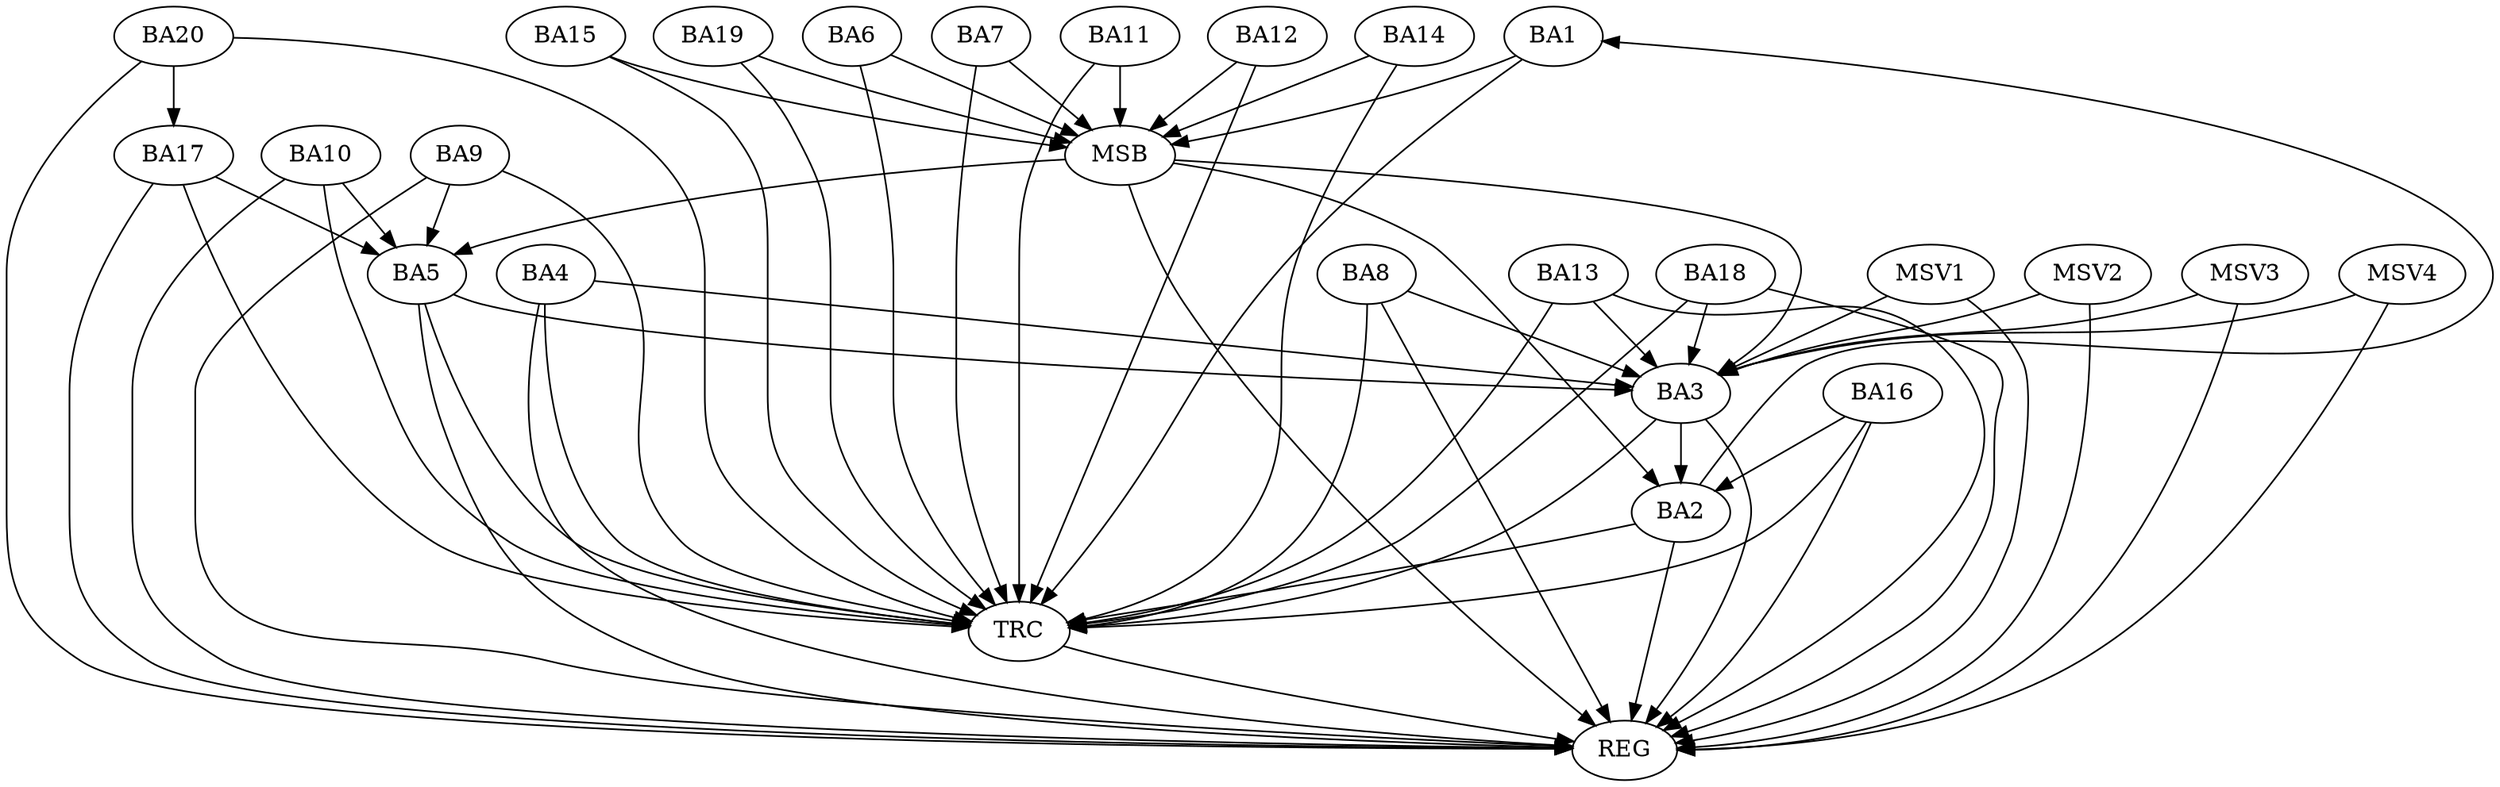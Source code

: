 strict digraph G {
  BA1 [ label="BA1" ];
  BA2 [ label="BA2" ];
  BA3 [ label="BA3" ];
  BA4 [ label="BA4" ];
  BA5 [ label="BA5" ];
  BA6 [ label="BA6" ];
  BA7 [ label="BA7" ];
  BA8 [ label="BA8" ];
  BA9 [ label="BA9" ];
  BA10 [ label="BA10" ];
  BA11 [ label="BA11" ];
  BA12 [ label="BA12" ];
  BA13 [ label="BA13" ];
  BA14 [ label="BA14" ];
  BA15 [ label="BA15" ];
  BA16 [ label="BA16" ];
  BA17 [ label="BA17" ];
  BA18 [ label="BA18" ];
  BA19 [ label="BA19" ];
  BA20 [ label="BA20" ];
  REG [ label="REG" ];
  MSB [ label="MSB" ];
  TRC [ label="TRC" ];
  MSV1 [ label="MSV1" ];
  MSV2 [ label="MSV2" ];
  MSV3 [ label="MSV3" ];
  MSV4 [ label="MSV4" ];
  BA2 -> BA1;
  BA3 -> BA2;
  BA4 -> BA3;
  BA5 -> BA3;
  BA8 -> BA3;
  BA9 -> BA5;
  BA10 -> BA5;
  BA13 -> BA3;
  BA16 -> BA2;
  BA17 -> BA5;
  BA18 -> BA3;
  BA20 -> BA17;
  BA2 -> REG;
  BA3 -> REG;
  BA4 -> REG;
  BA5 -> REG;
  BA8 -> REG;
  BA9 -> REG;
  BA10 -> REG;
  BA13 -> REG;
  BA16 -> REG;
  BA17 -> REG;
  BA18 -> REG;
  BA20 -> REG;
  BA1 -> MSB;
  MSB -> BA2;
  MSB -> REG;
  BA6 -> MSB;
  MSB -> BA3;
  BA7 -> MSB;
  BA11 -> MSB;
  MSB -> BA5;
  BA12 -> MSB;
  BA14 -> MSB;
  BA15 -> MSB;
  BA19 -> MSB;
  BA1 -> TRC;
  BA2 -> TRC;
  BA3 -> TRC;
  BA4 -> TRC;
  BA5 -> TRC;
  BA6 -> TRC;
  BA7 -> TRC;
  BA8 -> TRC;
  BA9 -> TRC;
  BA10 -> TRC;
  BA11 -> TRC;
  BA12 -> TRC;
  BA13 -> TRC;
  BA14 -> TRC;
  BA15 -> TRC;
  BA16 -> TRC;
  BA17 -> TRC;
  BA18 -> TRC;
  BA19 -> TRC;
  BA20 -> TRC;
  TRC -> REG;
  MSV1 -> BA3;
  MSV2 -> BA3;
  MSV1 -> REG;
  MSV2 -> REG;
  MSV3 -> BA3;
  MSV3 -> REG;
  MSV4 -> BA3;
  MSV4 -> REG;
}

